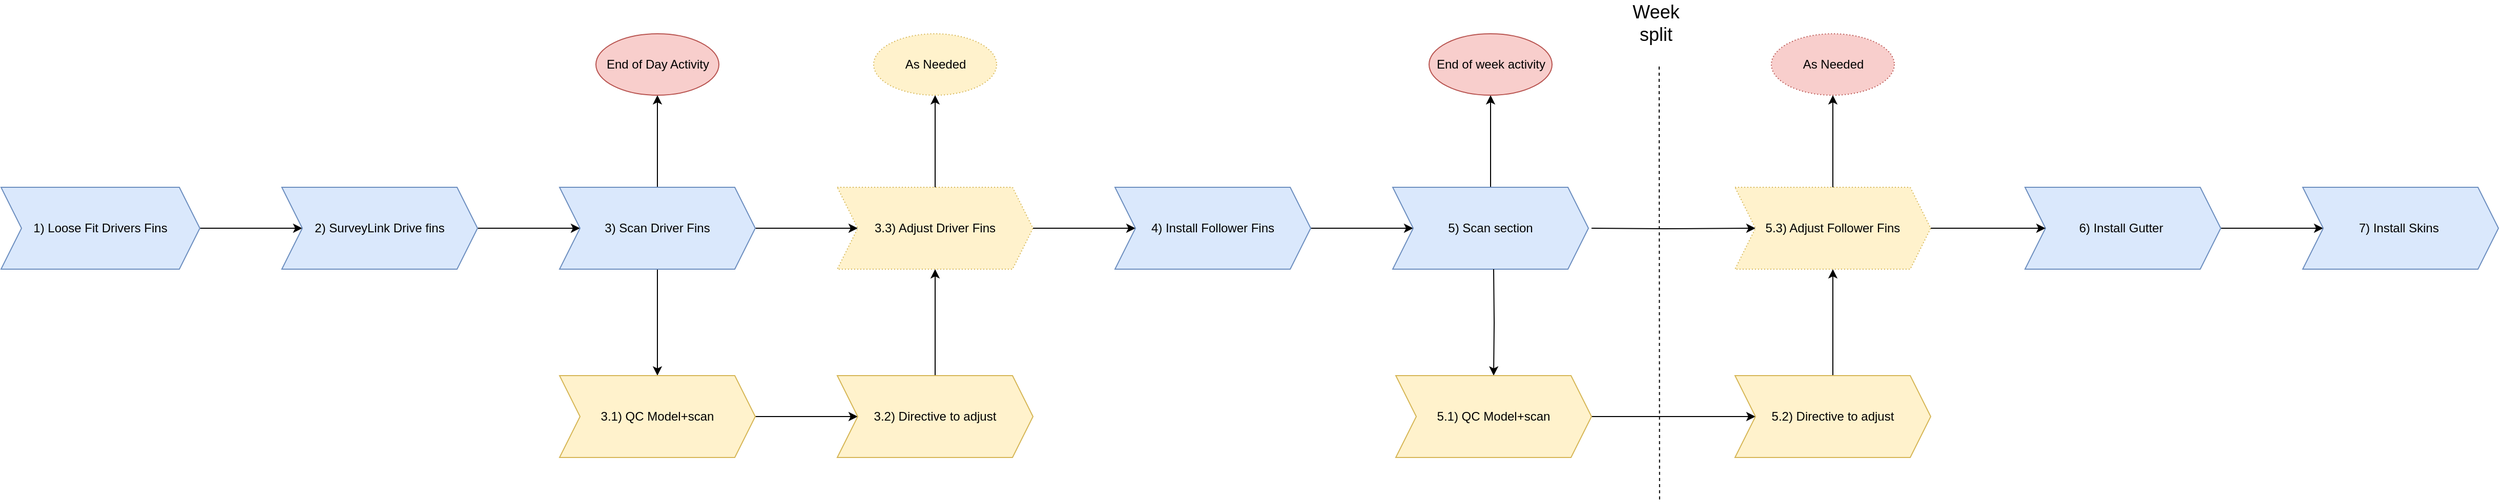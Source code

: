 <mxfile version="15.0.6" type="github">
  <diagram id="P_jxAVAjLvWkZfzSN_cS" name="FinWorkflow">
    <mxGraphModel dx="2164" dy="1089" grid="0" gridSize="10" guides="1" tooltips="1" connect="1" arrows="1" fold="1" page="1" pageScale="1" pageWidth="3400" pageHeight="1100" math="0" shadow="0">
      <root>
        <mxCell id="0" />
        <mxCell id="1" parent="0" />
        <mxCell id="bBNqoPSmZQOcNYR16BK6-6" value="" style="edgeStyle=orthogonalEdgeStyle;rounded=0;orthogonalLoop=1;jettySize=auto;html=1;" edge="1" parent="1" source="bBNqoPSmZQOcNYR16BK6-2" target="bBNqoPSmZQOcNYR16BK6-5">
          <mxGeometry relative="1" as="geometry" />
        </mxCell>
        <mxCell id="bBNqoPSmZQOcNYR16BK6-2" value="&lt;span&gt;1) Loose Fit Drivers Fins&lt;/span&gt;" style="shape=step;perimeter=stepPerimeter;whiteSpace=wrap;html=1;fixedSize=1;rounded=0;fillColor=#dae8fc;strokeColor=#6c8ebf;" vertex="1" parent="1">
          <mxGeometry x="228" y="183" width="194" height="80" as="geometry" />
        </mxCell>
        <mxCell id="bBNqoPSmZQOcNYR16BK6-8" value="" style="edgeStyle=orthogonalEdgeStyle;rounded=0;orthogonalLoop=1;jettySize=auto;html=1;" edge="1" parent="1" source="bBNqoPSmZQOcNYR16BK6-5" target="bBNqoPSmZQOcNYR16BK6-7">
          <mxGeometry relative="1" as="geometry" />
        </mxCell>
        <mxCell id="bBNqoPSmZQOcNYR16BK6-5" value="&lt;span&gt;2) SurveyLink Drive fins&lt;/span&gt;" style="shape=step;perimeter=stepPerimeter;whiteSpace=wrap;html=1;fixedSize=1;rounded=0;fillColor=#dae8fc;strokeColor=#6c8ebf;" vertex="1" parent="1">
          <mxGeometry x="502" y="183" width="191" height="80" as="geometry" />
        </mxCell>
        <mxCell id="bBNqoPSmZQOcNYR16BK6-11" value="" style="edgeStyle=orthogonalEdgeStyle;rounded=0;orthogonalLoop=1;jettySize=auto;html=1;" edge="1" parent="1" source="bBNqoPSmZQOcNYR16BK6-7" target="bBNqoPSmZQOcNYR16BK6-10">
          <mxGeometry relative="1" as="geometry" />
        </mxCell>
        <mxCell id="bBNqoPSmZQOcNYR16BK6-13" value="" style="edgeStyle=orthogonalEdgeStyle;rounded=0;orthogonalLoop=1;jettySize=auto;html=1;" edge="1" parent="1" source="bBNqoPSmZQOcNYR16BK6-7" target="bBNqoPSmZQOcNYR16BK6-12">
          <mxGeometry relative="1" as="geometry" />
        </mxCell>
        <mxCell id="bBNqoPSmZQOcNYR16BK6-17" value="" style="edgeStyle=orthogonalEdgeStyle;rounded=0;orthogonalLoop=1;jettySize=auto;html=1;" edge="1" parent="1" source="bBNqoPSmZQOcNYR16BK6-7" target="bBNqoPSmZQOcNYR16BK6-16">
          <mxGeometry relative="1" as="geometry" />
        </mxCell>
        <mxCell id="bBNqoPSmZQOcNYR16BK6-7" value="&lt;span&gt;3) Scan Driver Fins&lt;br&gt;&lt;/span&gt;" style="shape=step;perimeter=stepPerimeter;whiteSpace=wrap;html=1;fixedSize=1;rounded=0;fillColor=#dae8fc;strokeColor=#6c8ebf;" vertex="1" parent="1">
          <mxGeometry x="773" y="183" width="191" height="80" as="geometry" />
        </mxCell>
        <mxCell id="bBNqoPSmZQOcNYR16BK6-10" value="End of Day Activity" style="ellipse;whiteSpace=wrap;html=1;rounded=0;fillColor=#f8cecc;strokeColor=#b85450;" vertex="1" parent="1">
          <mxGeometry x="808.5" y="33" width="120" height="60" as="geometry" />
        </mxCell>
        <mxCell id="bBNqoPSmZQOcNYR16BK6-15" value="" style="edgeStyle=orthogonalEdgeStyle;rounded=0;orthogonalLoop=1;jettySize=auto;html=1;" edge="1" parent="1" source="bBNqoPSmZQOcNYR16BK6-12" target="bBNqoPSmZQOcNYR16BK6-14">
          <mxGeometry relative="1" as="geometry" />
        </mxCell>
        <mxCell id="bBNqoPSmZQOcNYR16BK6-12" value="&lt;span&gt;3.1) QC Model+scan&lt;br&gt;&lt;/span&gt;" style="shape=step;perimeter=stepPerimeter;whiteSpace=wrap;html=1;fixedSize=1;rounded=0;fillColor=#fff2cc;strokeColor=#d6b656;" vertex="1" parent="1">
          <mxGeometry x="773" y="367" width="191" height="80" as="geometry" />
        </mxCell>
        <mxCell id="bBNqoPSmZQOcNYR16BK6-18" style="edgeStyle=orthogonalEdgeStyle;rounded=0;orthogonalLoop=1;jettySize=auto;html=1;entryX=0.5;entryY=1;entryDx=0;entryDy=0;" edge="1" parent="1" source="bBNqoPSmZQOcNYR16BK6-14" target="bBNqoPSmZQOcNYR16BK6-16">
          <mxGeometry relative="1" as="geometry" />
        </mxCell>
        <mxCell id="bBNqoPSmZQOcNYR16BK6-14" value="&lt;span&gt;3.2) Directive to adjust&lt;br&gt;&lt;/span&gt;" style="shape=step;perimeter=stepPerimeter;whiteSpace=wrap;html=1;fixedSize=1;rounded=0;fillColor=#fff2cc;strokeColor=#d6b656;" vertex="1" parent="1">
          <mxGeometry x="1044" y="367" width="191" height="80" as="geometry" />
        </mxCell>
        <mxCell id="bBNqoPSmZQOcNYR16BK6-20" value="" style="edgeStyle=orthogonalEdgeStyle;rounded=0;orthogonalLoop=1;jettySize=auto;html=1;" edge="1" parent="1" source="bBNqoPSmZQOcNYR16BK6-16" target="bBNqoPSmZQOcNYR16BK6-19">
          <mxGeometry relative="1" as="geometry" />
        </mxCell>
        <mxCell id="bBNqoPSmZQOcNYR16BK6-34" value="" style="edgeStyle=orthogonalEdgeStyle;rounded=0;orthogonalLoop=1;jettySize=auto;html=1;" edge="1" parent="1" source="bBNqoPSmZQOcNYR16BK6-16" target="bBNqoPSmZQOcNYR16BK6-33">
          <mxGeometry relative="1" as="geometry" />
        </mxCell>
        <mxCell id="bBNqoPSmZQOcNYR16BK6-16" value="&lt;span&gt;3.3) Adjust Driver Fins&lt;br&gt;&lt;/span&gt;" style="shape=step;perimeter=stepPerimeter;whiteSpace=wrap;html=1;fixedSize=1;rounded=0;dashed=1;dashPattern=1 2;fillColor=#fff2cc;strokeColor=#d6b656;" vertex="1" parent="1">
          <mxGeometry x="1044" y="183" width="191" height="80" as="geometry" />
        </mxCell>
        <mxCell id="bBNqoPSmZQOcNYR16BK6-22" value="" style="edgeStyle=orthogonalEdgeStyle;rounded=0;orthogonalLoop=1;jettySize=auto;html=1;" edge="1" parent="1" source="bBNqoPSmZQOcNYR16BK6-19" target="bBNqoPSmZQOcNYR16BK6-21">
          <mxGeometry relative="1" as="geometry" />
        </mxCell>
        <mxCell id="bBNqoPSmZQOcNYR16BK6-19" value="&lt;span&gt;4) Install Follower Fins&lt;br&gt;&lt;/span&gt;" style="shape=step;perimeter=stepPerimeter;whiteSpace=wrap;html=1;fixedSize=1;rounded=0;fillColor=#dae8fc;strokeColor=#6c8ebf;" vertex="1" parent="1">
          <mxGeometry x="1315" y="183" width="191" height="80" as="geometry" />
        </mxCell>
        <mxCell id="bBNqoPSmZQOcNYR16BK6-24" value="" style="edgeStyle=orthogonalEdgeStyle;rounded=0;orthogonalLoop=1;jettySize=auto;html=1;" edge="1" parent="1" source="bBNqoPSmZQOcNYR16BK6-21" target="bBNqoPSmZQOcNYR16BK6-23">
          <mxGeometry relative="1" as="geometry" />
        </mxCell>
        <mxCell id="bBNqoPSmZQOcNYR16BK6-21" value="&lt;span&gt;5) Scan section&lt;br&gt;&lt;/span&gt;" style="shape=step;perimeter=stepPerimeter;whiteSpace=wrap;html=1;fixedSize=1;rounded=0;fillColor=#dae8fc;strokeColor=#6c8ebf;" vertex="1" parent="1">
          <mxGeometry x="1586" y="183" width="191" height="80" as="geometry" />
        </mxCell>
        <mxCell id="bBNqoPSmZQOcNYR16BK6-23" value="End of week activity" style="ellipse;whiteSpace=wrap;html=1;rounded=0;fillColor=#f8cecc;strokeColor=#b85450;" vertex="1" parent="1">
          <mxGeometry x="1621.5" y="33" width="120" height="60" as="geometry" />
        </mxCell>
        <mxCell id="bBNqoPSmZQOcNYR16BK6-25" value="" style="endArrow=none;dashed=1;html=1;" edge="1" parent="1">
          <mxGeometry width="50" height="50" relative="1" as="geometry">
            <mxPoint x="1846.41" y="488" as="sourcePoint" />
            <mxPoint x="1846" y="62" as="targetPoint" />
          </mxGeometry>
        </mxCell>
        <mxCell id="bBNqoPSmZQOcNYR16BK6-31" value="" style="edgeStyle=orthogonalEdgeStyle;rounded=0;orthogonalLoop=1;jettySize=auto;html=1;" edge="1" parent="1" source="bBNqoPSmZQOcNYR16BK6-26" target="bBNqoPSmZQOcNYR16BK6-30">
          <mxGeometry relative="1" as="geometry" />
        </mxCell>
        <mxCell id="bBNqoPSmZQOcNYR16BK6-26" value="&lt;span&gt;6) Install Gutter&amp;nbsp;&lt;br&gt;&lt;/span&gt;" style="shape=step;perimeter=stepPerimeter;whiteSpace=wrap;html=1;fixedSize=1;rounded=0;fillColor=#dae8fc;strokeColor=#6c8ebf;" vertex="1" parent="1">
          <mxGeometry x="2203" y="183" width="191" height="80" as="geometry" />
        </mxCell>
        <mxCell id="bBNqoPSmZQOcNYR16BK6-30" value="&lt;span&gt;7) Install Skins&amp;nbsp;&lt;br&gt;&lt;/span&gt;" style="shape=step;perimeter=stepPerimeter;whiteSpace=wrap;html=1;fixedSize=1;rounded=0;fillColor=#dae8fc;strokeColor=#6c8ebf;" vertex="1" parent="1">
          <mxGeometry x="2474" y="183" width="191" height="80" as="geometry" />
        </mxCell>
        <mxCell id="bBNqoPSmZQOcNYR16BK6-32" value="Week split" style="text;html=1;strokeColor=none;fillColor=none;align=center;verticalAlign=middle;whiteSpace=wrap;rounded=0;dashed=1;dashPattern=1 2;fontSize=18;" vertex="1" parent="1">
          <mxGeometry x="1803" width="80" height="46" as="geometry" />
        </mxCell>
        <mxCell id="bBNqoPSmZQOcNYR16BK6-33" value="As Needed" style="ellipse;whiteSpace=wrap;html=1;rounded=0;dashed=1;dashPattern=1 2;strokeColor=#d6b656;fillColor=#fff2cc;" vertex="1" parent="1">
          <mxGeometry x="1079.5" y="33" width="120" height="60" as="geometry" />
        </mxCell>
        <mxCell id="bBNqoPSmZQOcNYR16BK6-41" value="" style="edgeStyle=orthogonalEdgeStyle;rounded=0;orthogonalLoop=1;jettySize=auto;html=1;" edge="1" parent="1" target="bBNqoPSmZQOcNYR16BK6-44">
          <mxGeometry relative="1" as="geometry">
            <mxPoint x="1684.5" y="263" as="sourcePoint" />
          </mxGeometry>
        </mxCell>
        <mxCell id="bBNqoPSmZQOcNYR16BK6-42" value="" style="edgeStyle=orthogonalEdgeStyle;rounded=0;orthogonalLoop=1;jettySize=auto;html=1;" edge="1" parent="1" target="bBNqoPSmZQOcNYR16BK6-48">
          <mxGeometry relative="1" as="geometry">
            <mxPoint x="1780.0" y="223" as="sourcePoint" />
          </mxGeometry>
        </mxCell>
        <mxCell id="bBNqoPSmZQOcNYR16BK6-43" value="" style="edgeStyle=orthogonalEdgeStyle;rounded=0;orthogonalLoop=1;jettySize=auto;html=1;" edge="1" parent="1" source="bBNqoPSmZQOcNYR16BK6-44" target="bBNqoPSmZQOcNYR16BK6-46">
          <mxGeometry relative="1" as="geometry" />
        </mxCell>
        <mxCell id="bBNqoPSmZQOcNYR16BK6-44" value="&lt;span&gt;5.1) QC Model+scan&lt;br&gt;&lt;/span&gt;" style="shape=step;perimeter=stepPerimeter;whiteSpace=wrap;html=1;fixedSize=1;rounded=0;fillColor=#fff2cc;strokeColor=#d6b656;" vertex="1" parent="1">
          <mxGeometry x="1589" y="367" width="191" height="80" as="geometry" />
        </mxCell>
        <mxCell id="bBNqoPSmZQOcNYR16BK6-45" style="edgeStyle=orthogonalEdgeStyle;rounded=0;orthogonalLoop=1;jettySize=auto;html=1;entryX=0.5;entryY=1;entryDx=0;entryDy=0;" edge="1" parent="1" source="bBNqoPSmZQOcNYR16BK6-46" target="bBNqoPSmZQOcNYR16BK6-48">
          <mxGeometry relative="1" as="geometry" />
        </mxCell>
        <mxCell id="bBNqoPSmZQOcNYR16BK6-46" value="&lt;span&gt;5.2) Directive to adjust&lt;br&gt;&lt;/span&gt;" style="shape=step;perimeter=stepPerimeter;whiteSpace=wrap;html=1;fixedSize=1;rounded=0;fillColor=#fff2cc;strokeColor=#d6b656;" vertex="1" parent="1">
          <mxGeometry x="1920" y="367" width="191" height="80" as="geometry" />
        </mxCell>
        <mxCell id="bBNqoPSmZQOcNYR16BK6-47" value="" style="edgeStyle=orthogonalEdgeStyle;rounded=0;orthogonalLoop=1;jettySize=auto;html=1;" edge="1" parent="1" source="bBNqoPSmZQOcNYR16BK6-48" target="bBNqoPSmZQOcNYR16BK6-49">
          <mxGeometry relative="1" as="geometry" />
        </mxCell>
        <mxCell id="bBNqoPSmZQOcNYR16BK6-50" style="edgeStyle=orthogonalEdgeStyle;rounded=0;orthogonalLoop=1;jettySize=auto;html=1;entryX=0;entryY=0.5;entryDx=0;entryDy=0;fontSize=18;" edge="1" parent="1" source="bBNqoPSmZQOcNYR16BK6-48" target="bBNqoPSmZQOcNYR16BK6-26">
          <mxGeometry relative="1" as="geometry" />
        </mxCell>
        <mxCell id="bBNqoPSmZQOcNYR16BK6-48" value="&lt;span&gt;5.3) Adjust Follower Fins&lt;br&gt;&lt;/span&gt;" style="shape=step;perimeter=stepPerimeter;whiteSpace=wrap;html=1;fixedSize=1;rounded=0;dashed=1;dashPattern=1 2;fillColor=#fff2cc;strokeColor=#d6b656;" vertex="1" parent="1">
          <mxGeometry x="1920" y="183" width="191" height="80" as="geometry" />
        </mxCell>
        <mxCell id="bBNqoPSmZQOcNYR16BK6-49" value="As Needed" style="ellipse;whiteSpace=wrap;html=1;rounded=0;dashed=1;dashPattern=1 2;strokeColor=#b85450;fillColor=#f8cecc;" vertex="1" parent="1">
          <mxGeometry x="1955.5" y="33" width="120" height="60" as="geometry" />
        </mxCell>
      </root>
    </mxGraphModel>
  </diagram>
</mxfile>
